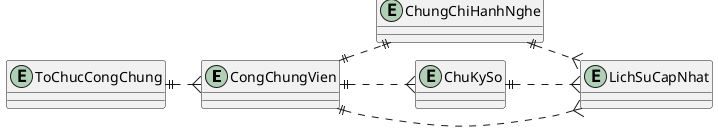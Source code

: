 @startuml erd
!pragma layout smetana
left to right direction
entity CongChungVien
entity ChungChiHanhNghe
entity ChuKySo
entity LichSuCapNhat
entity ToChucCongChung

CongChungVien ||..{ ChuKySo
CongChungVien ||..|| ChungChiHanhNghe
ToChucCongChung ||..{ CongChungVien
ChuKySo ||..{ LichSuCapNhat
CongChungVien ||..{ LichSuCapNhat
ChungChiHanhNghe ||..{ LichSuCapNhat

@enduml


